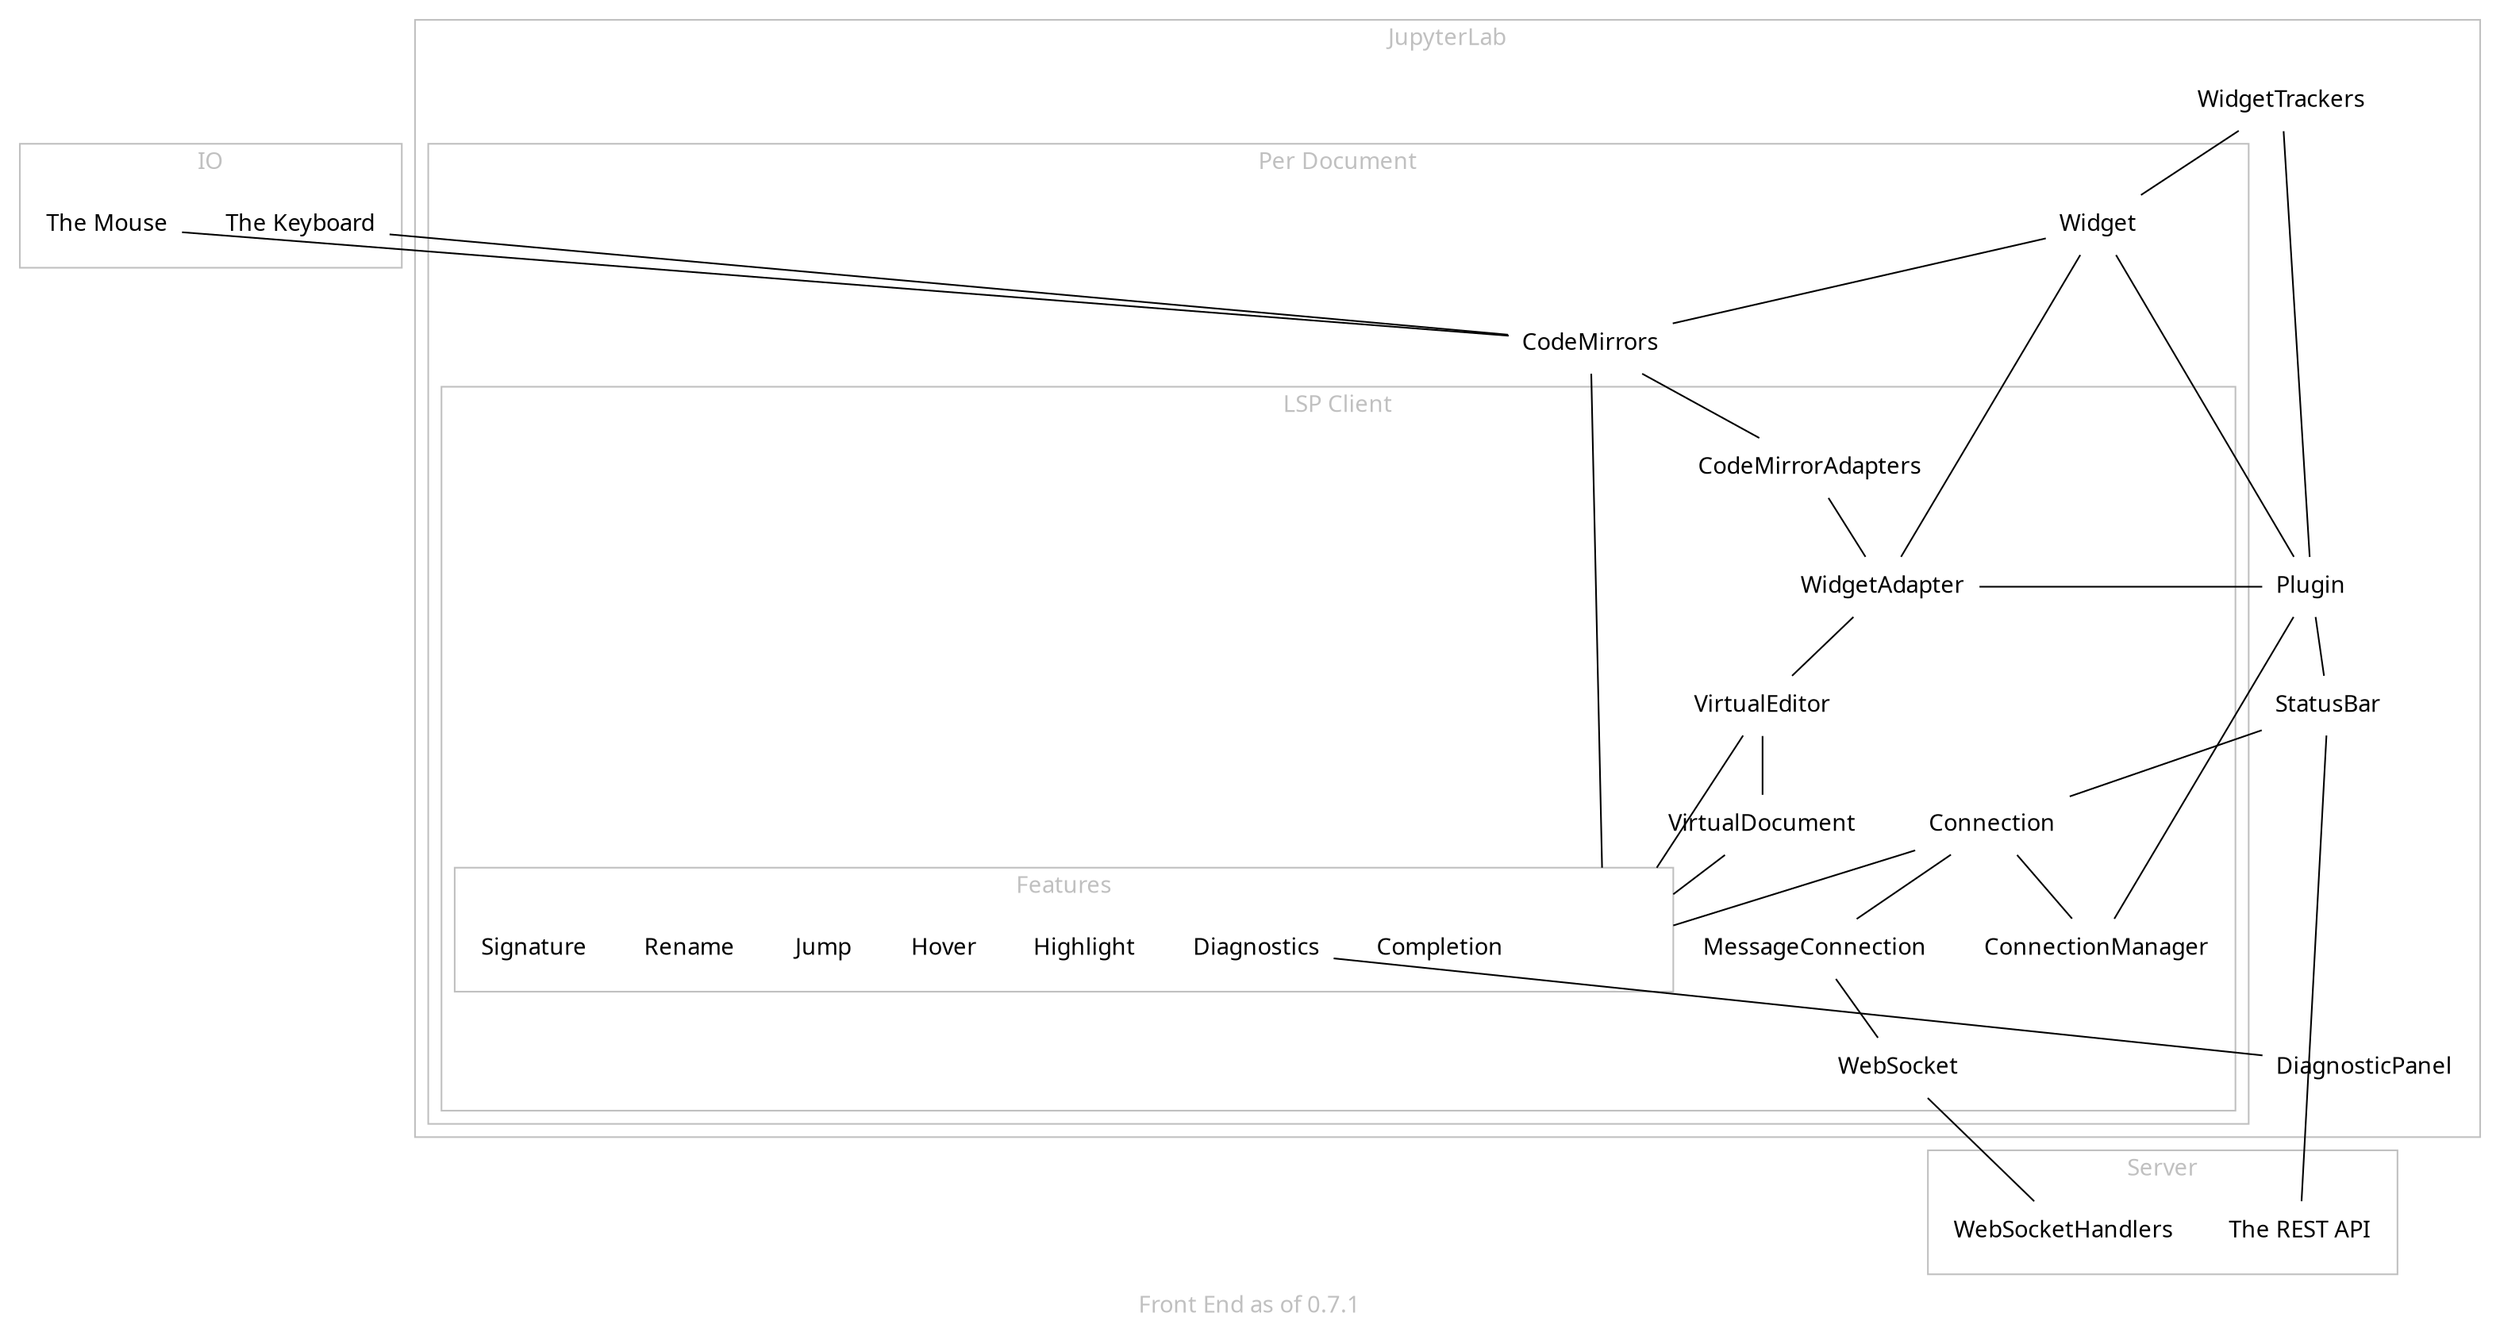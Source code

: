 graph backend {
    label="Front End as of 0.7.1"
    splines="line"
    compound=true
    fontname="sans-serif" fontcolor=grey
    node[shape=none fontname="sans-serif"]
    edge[fontname="sans-serif"]
    graph[fontcolor=grey color=grey]

    subgraph cluster_io { label="IO"
        Keyboard[label="The Keyboard"]
        Mouse[label="The Mouse"]
    }
    subgraph cluster_server { label="Server"
        RestAPI[label="The REST API"]
        WebSocketHandlers
    }
    subgraph cluster_lab { label="JupyterLab"
        Plugin
        StatusBar
        WidgetTrackers
        DiagnosticPanel
        subgraph cluster_doc { label="Per Document"
            Widget
            CodeMirrors
            subgraph cluster_doc_lsp { label="LSP Client"
                WebSocket
                ConnectionManager
                Connection
                MessageConnection
                WidgetAdapter
                VirtualEditor
                VirtualDocument
                CodeMirrorAdapters
                subgraph cluster_features { label="Features"
                    Feature[style=invisible]
                    Completion
                    Diagnostics
                    Highlight
                    Hover
                    Jump
                    Rename
                    Signature
                }
            }
        }
    }
    
    {Connection CodeMirrors VirtualDocument VirtualEditor} -- Feature[lhead=cluster_features];
    Diagnostics -- DiagnosticPanel
    Connection -- ConnectionManager
    CodeMirrors -- CodeMirrorAdapters -- WidgetAdapter
    WidgetAdapter -- VirtualEditor -- VirtualDocument
    WidgetTrackers -- {Plugin -- Widget} 
    StatusBar -- Connection
    Widget -- WidgetAdapter -- Plugin -- StatusBar -- RestAPI
    Widget -- CodeMirrors
    Plugin -- ConnectionManager
    Connection -- MessageConnection -- WebSocket -- WebSocketHandlers
    {Keyboard Mouse} -- CodeMirrors
}
